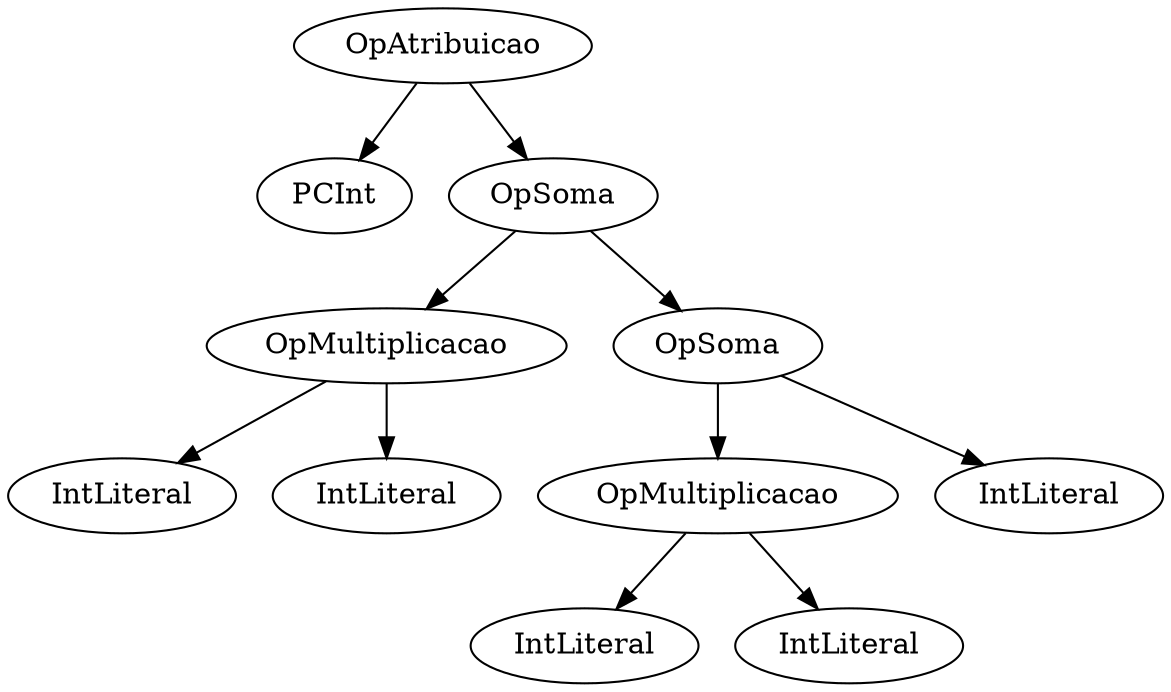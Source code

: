 digraph {

	0 [label="OpAtribuicao"]
	1 [label="PCInt"]
	2 [label="OpSoma"]
	3 [label="OpMultiplicacao"]
	4 [label="IntLiteral"]
	5 [label="IntLiteral"]
	6 [label="OpSoma"]
	7 [label="OpMultiplicacao"]
	8 [label="IntLiteral"]
	9 [label="IntLiteral"]
	10 [label="IntLiteral"]

	0 -> 1
	0 -> 2
	2 -> 3
	3 -> 4
	3 -> 5
	2 -> 6
	6 -> 7
	7 -> 8
	7 -> 9
	6 -> 10

}